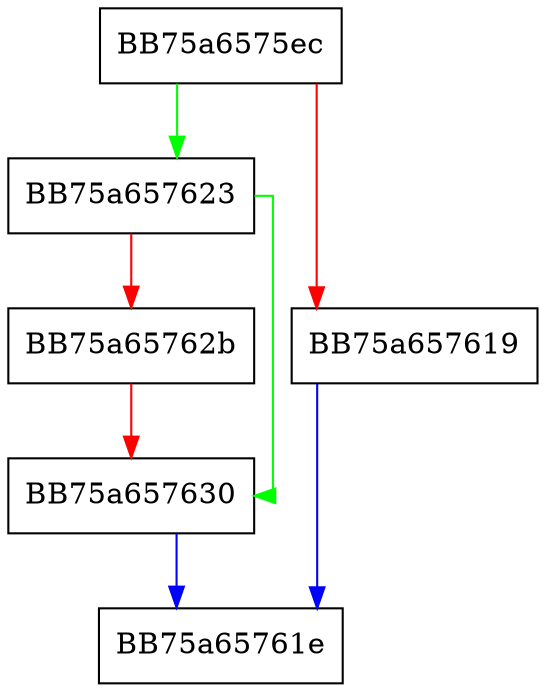 digraph GetFileOperationPID {
  node [shape="box"];
  graph [splines=ortho];
  BB75a6575ec -> BB75a657623 [color="green"];
  BB75a6575ec -> BB75a657619 [color="red"];
  BB75a657619 -> BB75a65761e [color="blue"];
  BB75a657623 -> BB75a657630 [color="green"];
  BB75a657623 -> BB75a65762b [color="red"];
  BB75a65762b -> BB75a657630 [color="red"];
  BB75a657630 -> BB75a65761e [color="blue"];
}